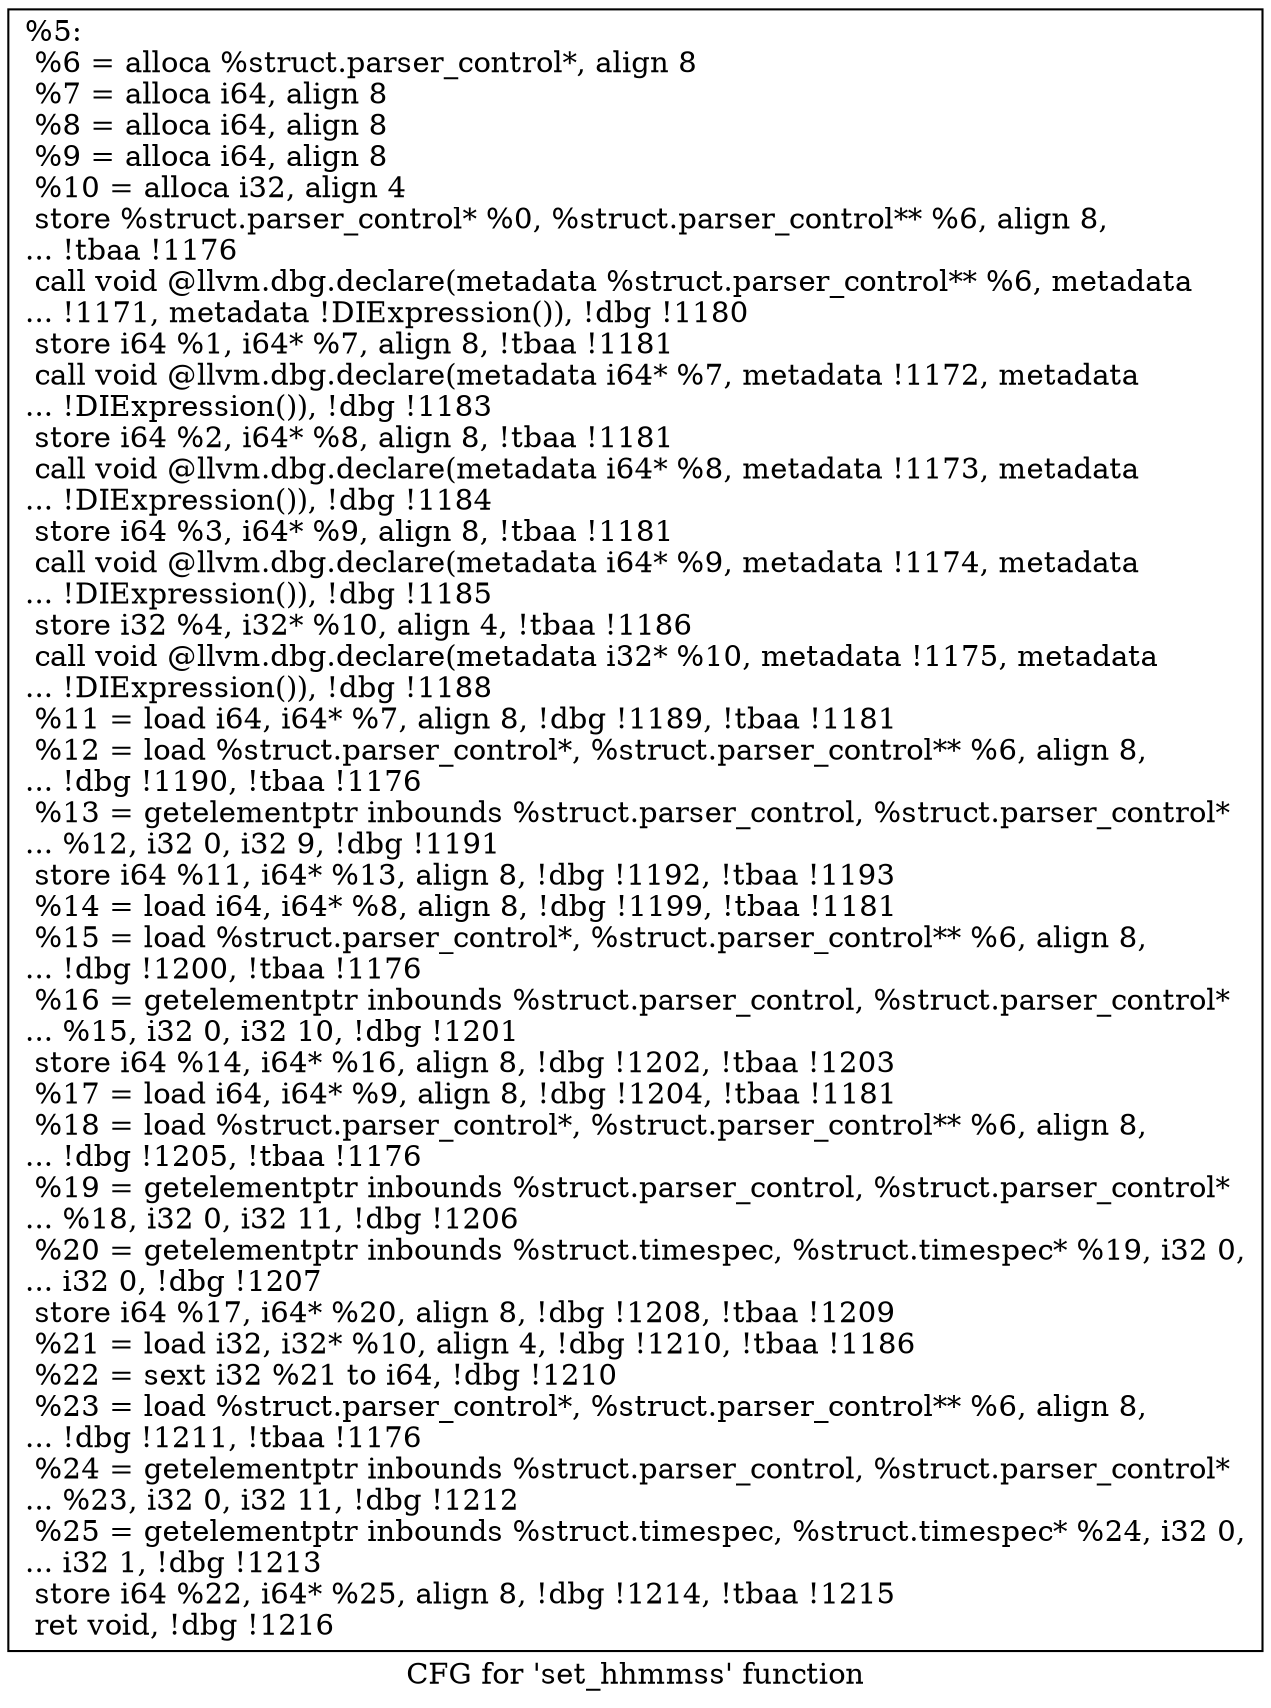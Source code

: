 digraph "CFG for 'set_hhmmss' function" {
	label="CFG for 'set_hhmmss' function";

	Node0x1cb39c0 [shape=record,label="{%5:\l  %6 = alloca %struct.parser_control*, align 8\l  %7 = alloca i64, align 8\l  %8 = alloca i64, align 8\l  %9 = alloca i64, align 8\l  %10 = alloca i32, align 4\l  store %struct.parser_control* %0, %struct.parser_control** %6, align 8,\l... !tbaa !1176\l  call void @llvm.dbg.declare(metadata %struct.parser_control** %6, metadata\l... !1171, metadata !DIExpression()), !dbg !1180\l  store i64 %1, i64* %7, align 8, !tbaa !1181\l  call void @llvm.dbg.declare(metadata i64* %7, metadata !1172, metadata\l... !DIExpression()), !dbg !1183\l  store i64 %2, i64* %8, align 8, !tbaa !1181\l  call void @llvm.dbg.declare(metadata i64* %8, metadata !1173, metadata\l... !DIExpression()), !dbg !1184\l  store i64 %3, i64* %9, align 8, !tbaa !1181\l  call void @llvm.dbg.declare(metadata i64* %9, metadata !1174, metadata\l... !DIExpression()), !dbg !1185\l  store i32 %4, i32* %10, align 4, !tbaa !1186\l  call void @llvm.dbg.declare(metadata i32* %10, metadata !1175, metadata\l... !DIExpression()), !dbg !1188\l  %11 = load i64, i64* %7, align 8, !dbg !1189, !tbaa !1181\l  %12 = load %struct.parser_control*, %struct.parser_control** %6, align 8,\l... !dbg !1190, !tbaa !1176\l  %13 = getelementptr inbounds %struct.parser_control, %struct.parser_control*\l... %12, i32 0, i32 9, !dbg !1191\l  store i64 %11, i64* %13, align 8, !dbg !1192, !tbaa !1193\l  %14 = load i64, i64* %8, align 8, !dbg !1199, !tbaa !1181\l  %15 = load %struct.parser_control*, %struct.parser_control** %6, align 8,\l... !dbg !1200, !tbaa !1176\l  %16 = getelementptr inbounds %struct.parser_control, %struct.parser_control*\l... %15, i32 0, i32 10, !dbg !1201\l  store i64 %14, i64* %16, align 8, !dbg !1202, !tbaa !1203\l  %17 = load i64, i64* %9, align 8, !dbg !1204, !tbaa !1181\l  %18 = load %struct.parser_control*, %struct.parser_control** %6, align 8,\l... !dbg !1205, !tbaa !1176\l  %19 = getelementptr inbounds %struct.parser_control, %struct.parser_control*\l... %18, i32 0, i32 11, !dbg !1206\l  %20 = getelementptr inbounds %struct.timespec, %struct.timespec* %19, i32 0,\l... i32 0, !dbg !1207\l  store i64 %17, i64* %20, align 8, !dbg !1208, !tbaa !1209\l  %21 = load i32, i32* %10, align 4, !dbg !1210, !tbaa !1186\l  %22 = sext i32 %21 to i64, !dbg !1210\l  %23 = load %struct.parser_control*, %struct.parser_control** %6, align 8,\l... !dbg !1211, !tbaa !1176\l  %24 = getelementptr inbounds %struct.parser_control, %struct.parser_control*\l... %23, i32 0, i32 11, !dbg !1212\l  %25 = getelementptr inbounds %struct.timespec, %struct.timespec* %24, i32 0,\l... i32 1, !dbg !1213\l  store i64 %22, i64* %25, align 8, !dbg !1214, !tbaa !1215\l  ret void, !dbg !1216\l}"];
}
